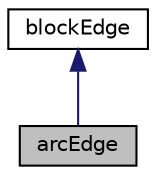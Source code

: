 digraph "arcEdge"
{
  bgcolor="transparent";
  edge [fontname="Helvetica",fontsize="10",labelfontname="Helvetica",labelfontsize="10"];
  node [fontname="Helvetica",fontsize="10",shape=record];
  Node1 [label="arcEdge",height=0.2,width=0.4,color="black", fillcolor="grey75", style="filled" fontcolor="black"];
  Node2 -> Node1 [dir="back",color="midnightblue",fontsize="10",style="solid",fontname="Helvetica"];
  Node2 [label="blockEdge",height=0.2,width=0.4,color="black",URL="$classFoam_1_1blockEdge.html",tooltip="Define a curved edge that is parameterized for 0&lt;lambda&lt;1 between the start and end point..."];
}
